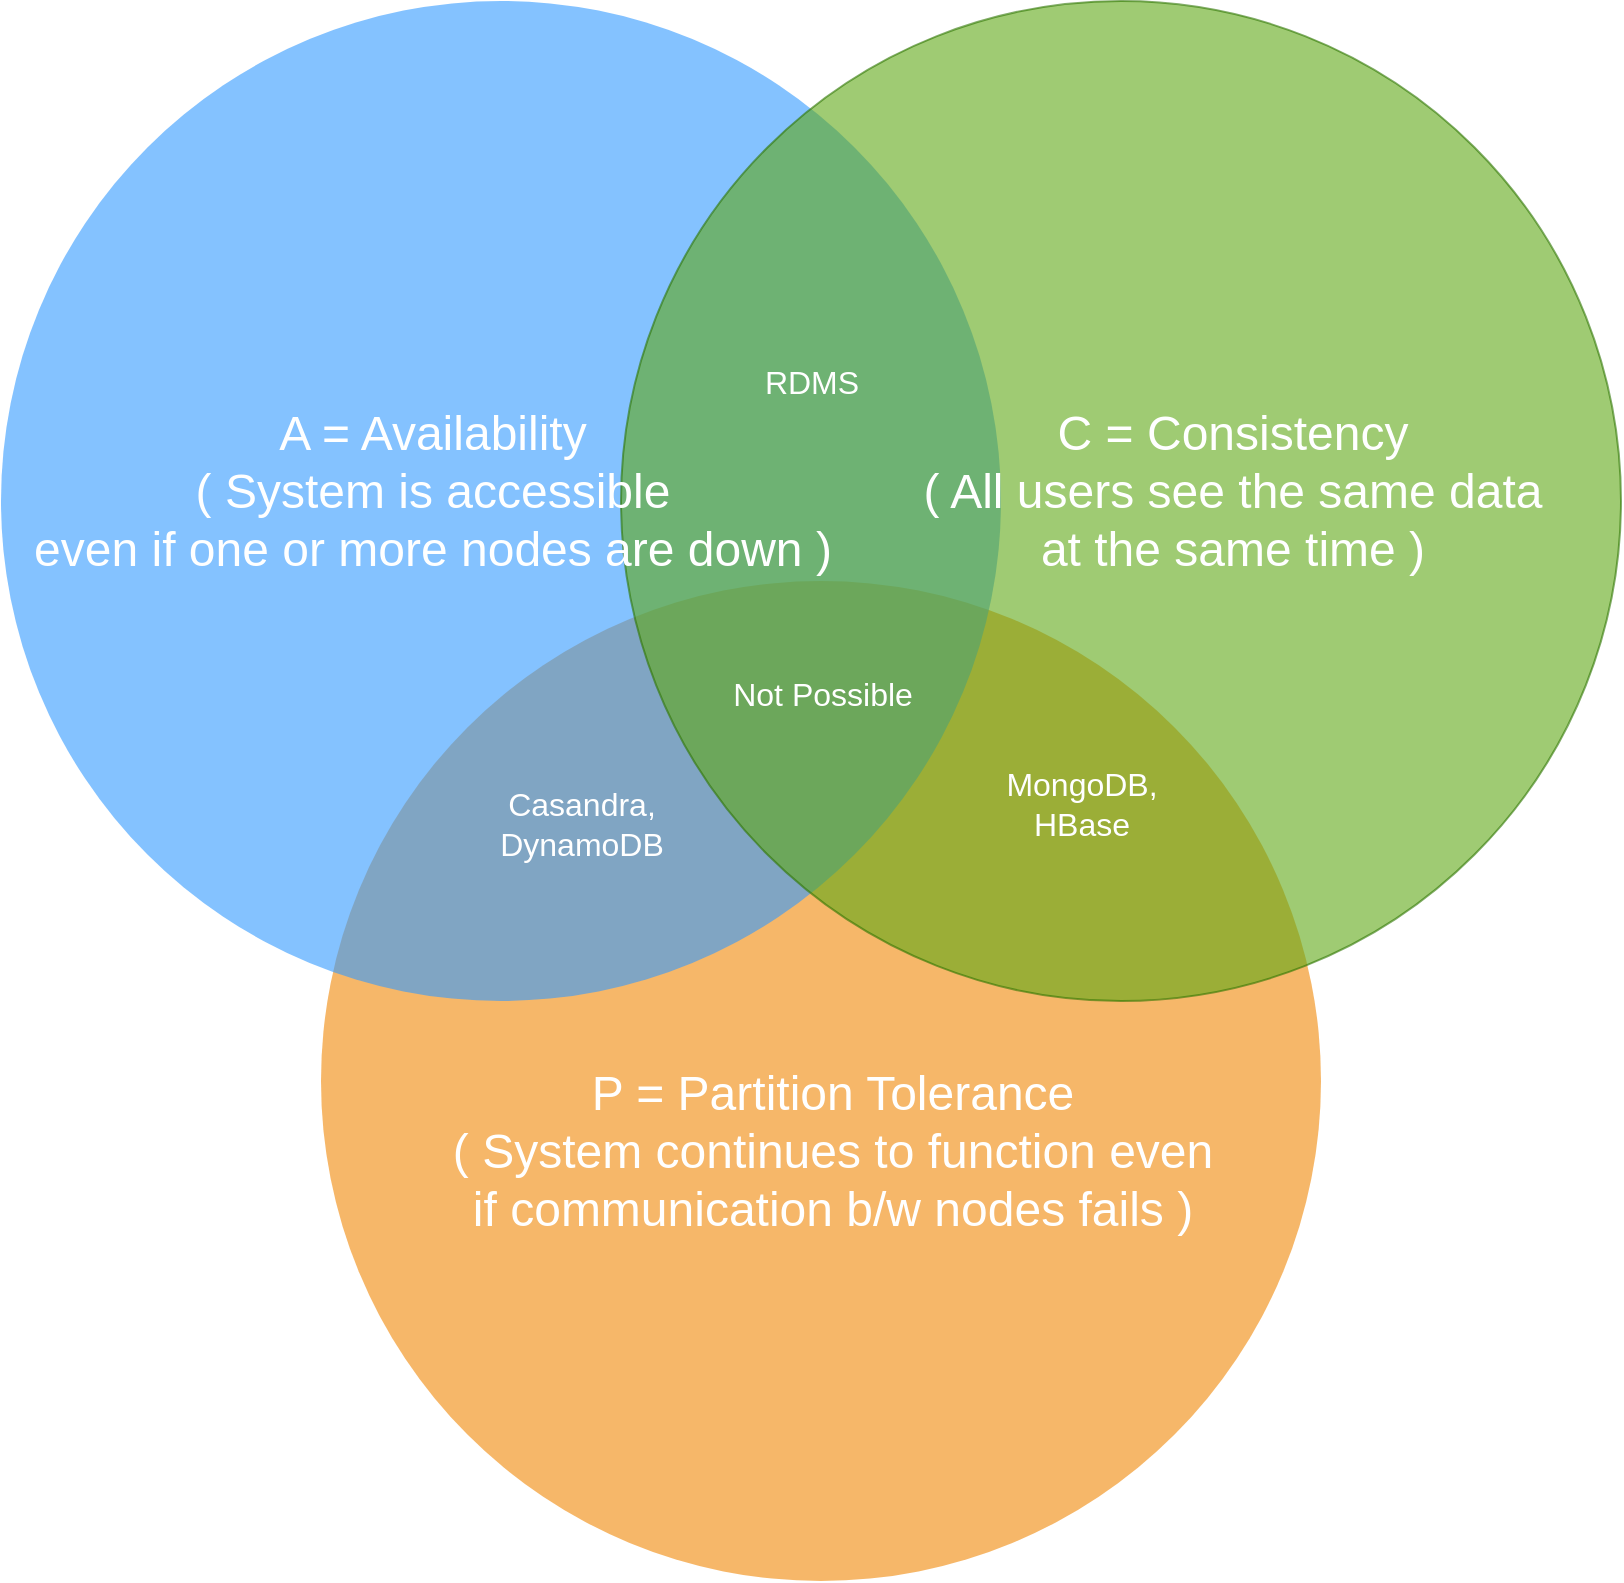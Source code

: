 <mxfile version="20.2.3" type="github">
  <diagram id="3228e29e-7158-1315-38df-8450db1d8a1d" name="Page-1">
    <mxGraphModel dx="946" dy="530" grid="1" gridSize="10" guides="1" tooltips="1" connect="1" arrows="1" fold="1" page="1" pageScale="1" pageWidth="1169" pageHeight="827" background="none" math="0" shadow="0">
      <root>
        <mxCell id="0" />
        <mxCell id="1" parent="0" />
        <mxCell id="21531" value="" style="ellipse;fillColor=#F08705;opacity=60;strokeColor=none;html=1;fontColor=#FFFFFF;" parent="1" vertex="1">
          <mxGeometry x="339.5" y="308.5" width="500" height="500" as="geometry" />
        </mxCell>
        <mxCell id="21532" value="" style="ellipse;fillColor=#3399FF;opacity=60;strokeColor=none;html=1;fontColor=#FFFFFF;" parent="1" vertex="1">
          <mxGeometry x="179.5" y="18.5" width="500" height="500" as="geometry" />
        </mxCell>
        <mxCell id="21533" value="" style="ellipse;fillColor=#60a917;opacity=60;strokeColor=#2D7600;html=1;fontColor=#ffffff;" parent="1" vertex="1">
          <mxGeometry x="489.5" y="18.5" width="500" height="500" as="geometry" />
        </mxCell>
        <mxCell id="21534" value="&lt;div&gt;A = Availability&lt;/div&gt;&lt;div&gt;( System is accessible &lt;br&gt;&lt;/div&gt;&lt;div&gt;even if one or more nodes are down )&lt;br&gt;&lt;/div&gt;" style="text;fontSize=24;align=center;verticalAlign=middle;html=1;fontColor=#FFFFFF;" parent="1" vertex="1">
          <mxGeometry x="299.5" y="228.5" width="190" height="70" as="geometry" />
        </mxCell>
        <mxCell id="21535" value="&lt;div&gt;C = Consistency &lt;br&gt;&lt;/div&gt;&lt;div&gt;( All users see the same data &lt;br&gt;&lt;/div&gt;&lt;div&gt;at the same time )&lt;/div&gt;" style="text;fontSize=24;align=center;verticalAlign=middle;html=1;fontColor=#FFFFFF;" parent="1" vertex="1">
          <mxGeometry x="699.5" y="228.5" width="190" height="70" as="geometry" />
        </mxCell>
        <mxCell id="21536" value="&lt;div&gt;P = Partition Tolerance &lt;br&gt;&lt;/div&gt;&lt;div&gt;( System continues to function even &lt;br&gt;&lt;/div&gt;&lt;div&gt;if communication b/w nodes fails )&lt;br&gt;&lt;/div&gt;" style="text;fontSize=24;align=center;verticalAlign=middle;html=1;fontColor=#FFFFFF;" parent="1" vertex="1">
          <mxGeometry x="499.5" y="558.5" width="190" height="70" as="geometry" />
        </mxCell>
        <mxCell id="21540" value="Not Possible" style="text;align=center;html=1;fontColor=#FFFFFF;fontSize=16;" parent="1" vertex="1">
          <mxGeometry x="569.5" y="348.5" width="40" height="40" as="geometry" />
        </mxCell>
        <mxCell id="PbfJFj0u36G_olULlOmJ-21540" value="RDMS" style="text;html=1;strokeColor=none;fillColor=none;align=center;verticalAlign=middle;whiteSpace=wrap;rounded=0;fontSize=16;fontColor=#FFFFFF;" vertex="1" parent="1">
          <mxGeometry x="545" y="188.5" width="80" height="40" as="geometry" />
        </mxCell>
        <mxCell id="PbfJFj0u36G_olULlOmJ-21542" value="Casandra, DynamoDB" style="text;html=1;strokeColor=none;fillColor=none;align=center;verticalAlign=middle;whiteSpace=wrap;rounded=0;fontSize=16;fontColor=#FFFFFF;" vertex="1" parent="1">
          <mxGeometry x="430" y="410" width="80" height="40" as="geometry" />
        </mxCell>
        <mxCell id="PbfJFj0u36G_olULlOmJ-21543" value="&lt;div&gt;MongoDB,&lt;/div&gt;&lt;div&gt;HBase&lt;br&gt;&lt;/div&gt;" style="text;html=1;strokeColor=none;fillColor=none;align=center;verticalAlign=middle;whiteSpace=wrap;rounded=0;fontSize=16;fontColor=#FFFFFF;" vertex="1" parent="1">
          <mxGeometry x="679.5" y="400" width="80" height="40" as="geometry" />
        </mxCell>
      </root>
    </mxGraphModel>
  </diagram>
</mxfile>

